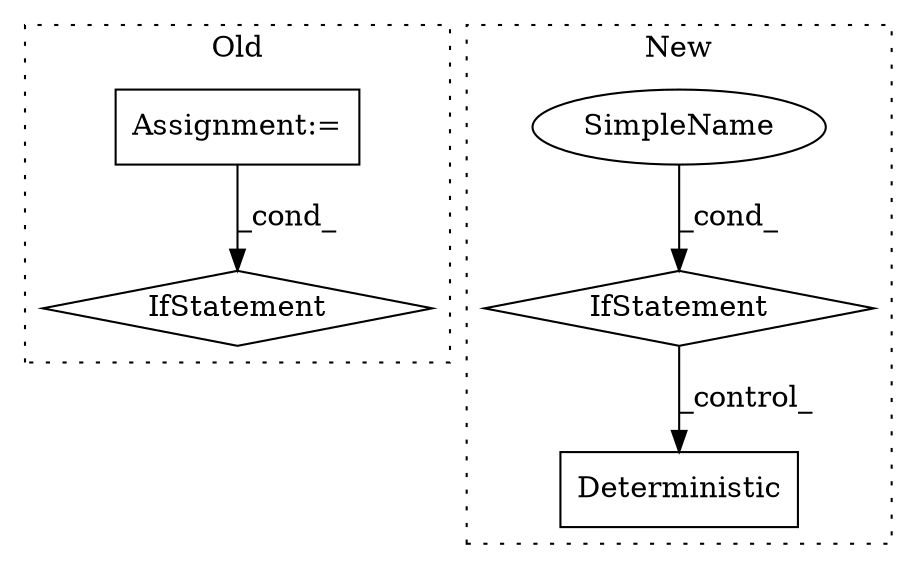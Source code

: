 digraph G {
subgraph cluster0 {
1 [label="IfStatement" a="25" s="3541,3566" l="4,2" shape="diamond"];
5 [label="Assignment:=" a="7" s="3534" l="1" shape="box"];
label = "Old";
style="dotted";
}
subgraph cluster1 {
2 [label="Deterministic" a="32" s="5576,5591" l="14,1" shape="box"];
3 [label="IfStatement" a="25" s="5514,5559" l="4,2" shape="diamond"];
4 [label="SimpleName" a="42" s="" l="" shape="ellipse"];
label = "New";
style="dotted";
}
3 -> 2 [label="_control_"];
4 -> 3 [label="_cond_"];
5 -> 1 [label="_cond_"];
}